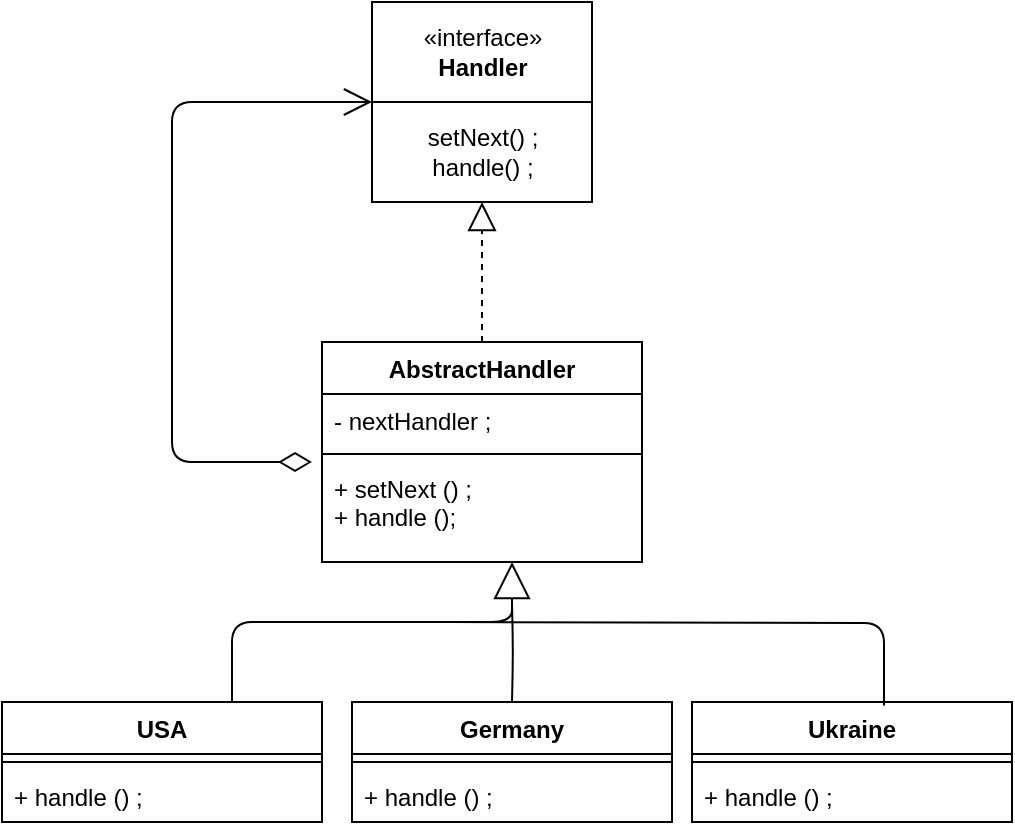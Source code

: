 <mxfile>
    <diagram id="haIApmzkSp9NWa_xRjXn" name="Page-1">
        <mxGraphModel dx="734" dy="575" grid="1" gridSize="10" guides="1" tooltips="1" connect="1" arrows="1" fold="1" page="1" pageScale="1" pageWidth="827" pageHeight="1169" math="0" shadow="0">
            <root>
                <mxCell id="0"/>
                <mxCell id="1" parent="0"/>
                <mxCell id="2" value="«interface»&lt;br&gt;&lt;b&gt;Handler&lt;/b&gt;" style="html=1;" vertex="1" parent="1">
                    <mxGeometry x="230" y="90" width="110" height="50" as="geometry"/>
                </mxCell>
                <mxCell id="3" value="setNext() ;&lt;br&gt;handle() ;" style="html=1;" vertex="1" parent="1">
                    <mxGeometry x="230" y="140" width="110" height="50" as="geometry"/>
                </mxCell>
                <mxCell id="4" value="AbstractHandler" style="swimlane;fontStyle=1;align=center;verticalAlign=top;childLayout=stackLayout;horizontal=1;startSize=26;horizontalStack=0;resizeParent=1;resizeParentMax=0;resizeLast=0;collapsible=1;marginBottom=0;" vertex="1" parent="1">
                    <mxGeometry x="205" y="260" width="160" height="110" as="geometry"/>
                </mxCell>
                <mxCell id="5" value="- nextHandler ;" style="text;strokeColor=none;fillColor=none;align=left;verticalAlign=top;spacingLeft=4;spacingRight=4;overflow=hidden;rotatable=0;points=[[0,0.5],[1,0.5]];portConstraint=eastwest;" vertex="1" parent="4">
                    <mxGeometry y="26" width="160" height="26" as="geometry"/>
                </mxCell>
                <mxCell id="6" value="" style="line;strokeWidth=1;fillColor=none;align=left;verticalAlign=middle;spacingTop=-1;spacingLeft=3;spacingRight=3;rotatable=0;labelPosition=right;points=[];portConstraint=eastwest;" vertex="1" parent="4">
                    <mxGeometry y="52" width="160" height="8" as="geometry"/>
                </mxCell>
                <mxCell id="7" value="+ setNext () ;&#10;+ handle ();" style="text;strokeColor=none;fillColor=none;align=left;verticalAlign=top;spacingLeft=4;spacingRight=4;overflow=hidden;rotatable=0;points=[[0,0.5],[1,0.5]];portConstraint=eastwest;" vertex="1" parent="4">
                    <mxGeometry y="60" width="160" height="50" as="geometry"/>
                </mxCell>
                <mxCell id="8" value="USA" style="swimlane;fontStyle=1;align=center;verticalAlign=top;childLayout=stackLayout;horizontal=1;startSize=26;horizontalStack=0;resizeParent=1;resizeParentMax=0;resizeLast=0;collapsible=1;marginBottom=0;" vertex="1" parent="1">
                    <mxGeometry x="45" y="440" width="160" height="60" as="geometry"/>
                </mxCell>
                <mxCell id="10" value="" style="line;strokeWidth=1;fillColor=none;align=left;verticalAlign=middle;spacingTop=-1;spacingLeft=3;spacingRight=3;rotatable=0;labelPosition=right;points=[];portConstraint=eastwest;" vertex="1" parent="8">
                    <mxGeometry y="26" width="160" height="8" as="geometry"/>
                </mxCell>
                <mxCell id="11" value="+ handle () ;" style="text;strokeColor=none;fillColor=none;align=left;verticalAlign=top;spacingLeft=4;spacingRight=4;overflow=hidden;rotatable=0;points=[[0,0.5],[1,0.5]];portConstraint=eastwest;" vertex="1" parent="8">
                    <mxGeometry y="34" width="160" height="26" as="geometry"/>
                </mxCell>
                <mxCell id="12" value="Germany" style="swimlane;fontStyle=1;align=center;verticalAlign=top;childLayout=stackLayout;horizontal=1;startSize=26;horizontalStack=0;resizeParent=1;resizeParentMax=0;resizeLast=0;collapsible=1;marginBottom=0;" vertex="1" parent="1">
                    <mxGeometry x="220" y="440" width="160" height="60" as="geometry"/>
                </mxCell>
                <mxCell id="13" value="" style="line;strokeWidth=1;fillColor=none;align=left;verticalAlign=middle;spacingTop=-1;spacingLeft=3;spacingRight=3;rotatable=0;labelPosition=right;points=[];portConstraint=eastwest;" vertex="1" parent="12">
                    <mxGeometry y="26" width="160" height="8" as="geometry"/>
                </mxCell>
                <mxCell id="14" value="+ handle () ;" style="text;strokeColor=none;fillColor=none;align=left;verticalAlign=top;spacingLeft=4;spacingRight=4;overflow=hidden;rotatable=0;points=[[0,0.5],[1,0.5]];portConstraint=eastwest;" vertex="1" parent="12">
                    <mxGeometry y="34" width="160" height="26" as="geometry"/>
                </mxCell>
                <mxCell id="15" value="Ukraine" style="swimlane;fontStyle=1;align=center;verticalAlign=top;childLayout=stackLayout;horizontal=1;startSize=26;horizontalStack=0;resizeParent=1;resizeParentMax=0;resizeLast=0;collapsible=1;marginBottom=0;" vertex="1" parent="1">
                    <mxGeometry x="390" y="440" width="160" height="60" as="geometry"/>
                </mxCell>
                <mxCell id="16" value="" style="line;strokeWidth=1;fillColor=none;align=left;verticalAlign=middle;spacingTop=-1;spacingLeft=3;spacingRight=3;rotatable=0;labelPosition=right;points=[];portConstraint=eastwest;" vertex="1" parent="15">
                    <mxGeometry y="26" width="160" height="8" as="geometry"/>
                </mxCell>
                <mxCell id="17" value="+ handle () ;" style="text;strokeColor=none;fillColor=none;align=left;verticalAlign=top;spacingLeft=4;spacingRight=4;overflow=hidden;rotatable=0;points=[[0,0.5],[1,0.5]];portConstraint=eastwest;" vertex="1" parent="15">
                    <mxGeometry y="34" width="160" height="26" as="geometry"/>
                </mxCell>
                <mxCell id="18" value="Extends" style="endArrow=block;endSize=16;endFill=0;html=1;textOpacity=0;" edge="1" parent="1">
                    <mxGeometry width="160" relative="1" as="geometry">
                        <mxPoint x="160" y="440" as="sourcePoint"/>
                        <mxPoint x="300" y="370" as="targetPoint"/>
                        <Array as="points">
                            <mxPoint x="160" y="400"/>
                            <mxPoint x="300" y="400"/>
                        </Array>
                    </mxGeometry>
                </mxCell>
                <mxCell id="19" value="" style="endArrow=none;html=1;edgeStyle=orthogonalEdgeStyle;textOpacity=0;entryX=0.6;entryY=0.03;entryDx=0;entryDy=0;entryPerimeter=0;" edge="1" parent="1" target="15">
                    <mxGeometry relative="1" as="geometry">
                        <mxPoint x="270" y="400" as="sourcePoint"/>
                        <mxPoint x="430" y="400" as="targetPoint"/>
                    </mxGeometry>
                </mxCell>
                <mxCell id="22" value="" style="endArrow=none;html=1;edgeStyle=orthogonalEdgeStyle;entryX=0.5;entryY=0;entryDx=0;entryDy=0;" edge="1" parent="1" target="12">
                    <mxGeometry relative="1" as="geometry">
                        <mxPoint x="300" y="390" as="sourcePoint"/>
                        <mxPoint x="340" y="420" as="targetPoint"/>
                    </mxGeometry>
                </mxCell>
                <mxCell id="25" value="" style="endArrow=block;dashed=1;endFill=0;endSize=12;html=1;entryX=0.5;entryY=1;entryDx=0;entryDy=0;exitX=0.5;exitY=0;exitDx=0;exitDy=0;" edge="1" parent="1" source="4" target="3">
                    <mxGeometry width="160" relative="1" as="geometry">
                        <mxPoint x="140" y="210" as="sourcePoint"/>
                        <mxPoint x="300" y="210" as="targetPoint"/>
                    </mxGeometry>
                </mxCell>
                <mxCell id="26" value="1" style="endArrow=open;html=1;endSize=12;startArrow=diamondThin;startSize=14;startFill=0;edgeStyle=orthogonalEdgeStyle;align=left;verticalAlign=bottom;textOpacity=0;" edge="1" parent="1">
                    <mxGeometry x="-1" y="3" relative="1" as="geometry">
                        <mxPoint x="200" y="320" as="sourcePoint"/>
                        <mxPoint x="230" y="140" as="targetPoint"/>
                        <Array as="points">
                            <mxPoint x="130" y="320"/>
                            <mxPoint x="130" y="140"/>
                        </Array>
                    </mxGeometry>
                </mxCell>
            </root>
        </mxGraphModel>
    </diagram>
</mxfile>